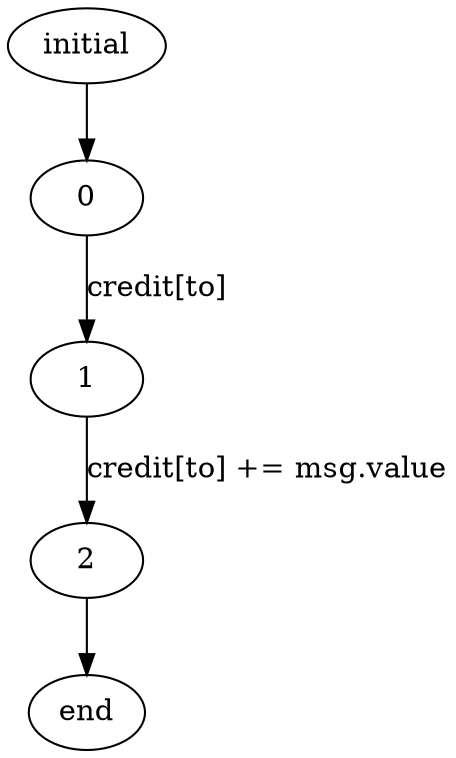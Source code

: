 digraph donate{
initial -> "0";
"2" -> end;"0" -> "1" [label = "credit[to]"];
"1" -> "2" [label = "credit[to] += msg.value"];

}
digraph queryCredit{
initial -> "0";
"2" -> end;"2" -> end;"0" -> "1" [label = "credit[to]"];
"1" -> "2" [label = "return credit[to]"];

}
digraph withdraw{
initial -> "0";
"9" -> end;"0" -> "1" [label = "credit[msg.sender]"];
"1" -> "2" [label = "credit[msg.sender] >= amount"];
"2" -> "3" [label = "credit[msg.sender] >= amount == true"];
"4" -> "6" [label = "credit[msg.sender]"];
"6" -> "7" [label = "credit[msg.sender] -= amount"];
"2" -> "8" [label = "credit[msg.sender] >= amount == false"];
"7" -> "9" [label = "tau"];
"8" -> "9" [label = "tau"];
"9" -> throw [label = "msg.sender.call.value(amount)() == false"];
"3" -> "9" [label = "require(msg.sender.call.value(amount)())"];
"9" -> "4" [label = "msg.sender.call.value(amount)() == true"];

}
